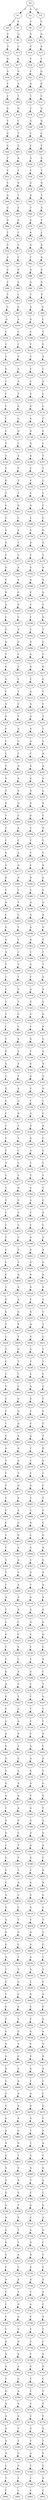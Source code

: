 strict digraph  {
	S0 -> S1 [ label = C ];
	S0 -> S2 [ label = A ];
	S0 -> S3 [ label = G ];
	S1 -> S4 [ label = C ];
	S1 -> S5 [ label = T ];
	S2 -> S6 [ label = T ];
	S3 -> S7 [ label = T ];
	S4 -> S8 [ label = C ];
	S5 -> S9 [ label = G ];
	S6 -> S10 [ label = G ];
	S7 -> S11 [ label = A ];
	S8 -> S12 [ label = G ];
	S9 -> S13 [ label = C ];
	S10 -> S14 [ label = C ];
	S11 -> S15 [ label = A ];
	S12 -> S16 [ label = G ];
	S13 -> S17 [ label = G ];
	S14 -> S18 [ label = T ];
	S15 -> S19 [ label = T ];
	S16 -> S20 [ label = G ];
	S17 -> S21 [ label = G ];
	S18 -> S22 [ label = C ];
	S19 -> S23 [ label = G ];
	S20 -> S24 [ label = T ];
	S21 -> S25 [ label = A ];
	S22 -> S26 [ label = A ];
	S23 -> S27 [ label = G ];
	S24 -> S28 [ label = C ];
	S25 -> S29 [ label = T ];
	S26 -> S30 [ label = T ];
	S27 -> S31 [ label = C ];
	S28 -> S32 [ label = G ];
	S29 -> S33 [ label = G ];
	S30 -> S34 [ label = T ];
	S31 -> S35 [ label = A ];
	S32 -> S36 [ label = C ];
	S33 -> S37 [ label = C ];
	S34 -> S38 [ label = G ];
	S35 -> S39 [ label = G ];
	S36 -> S40 [ label = G ];
	S37 -> S41 [ label = T ];
	S38 -> S42 [ label = C ];
	S39 -> S43 [ label = C ];
	S40 -> S44 [ label = G ];
	S41 -> S45 [ label = G ];
	S42 -> S46 [ label = C ];
	S43 -> S47 [ label = T ];
	S44 -> S48 [ label = C ];
	S45 -> S49 [ label = A ];
	S46 -> S50 [ label = A ];
	S47 -> S51 [ label = C ];
	S48 -> S52 [ label = C ];
	S49 -> S53 [ label = T ];
	S50 -> S54 [ label = T ];
	S51 -> S55 [ label = T ];
	S52 -> S56 [ label = C ];
	S53 -> S57 [ label = G ];
	S54 -> S58 [ label = G ];
	S55 -> S59 [ label = G ];
	S56 -> S60 [ label = A ];
	S57 -> S61 [ label = T ];
	S58 -> S62 [ label = A ];
	S59 -> S63 [ label = T ];
	S60 -> S64 [ label = G ];
	S61 -> S65 [ label = T ];
	S62 -> S66 [ label = T ];
	S63 -> S67 [ label = A ];
	S64 -> S68 [ label = G ];
	S65 -> S69 [ label = G ];
	S66 -> S70 [ label = G ];
	S67 -> S71 [ label = T ];
	S68 -> S72 [ label = T ];
	S69 -> S73 [ label = C ];
	S70 -> S74 [ label = A ];
	S71 -> S75 [ label = C ];
	S72 -> S76 [ label = C ];
	S73 -> S77 [ label = C ];
	S74 -> S78 [ label = G ];
	S75 -> S79 [ label = A ];
	S76 -> S80 [ label = T ];
	S77 -> S81 [ label = T ];
	S78 -> S82 [ label = T ];
	S79 -> S83 [ label = G ];
	S80 -> S84 [ label = C ];
	S81 -> S85 [ label = G ];
	S82 -> S86 [ label = A ];
	S83 -> S87 [ label = G ];
	S84 -> S88 [ label = C ];
	S85 -> S89 [ label = A ];
	S86 -> S90 [ label = A ];
	S87 -> S91 [ label = G ];
	S88 -> S92 [ label = T ];
	S89 -> S93 [ label = C ];
	S90 -> S94 [ label = T ];
	S91 -> S95 [ label = C ];
	S92 -> S96 [ label = G ];
	S93 -> S97 [ label = A ];
	S94 -> S98 [ label = A ];
	S95 -> S99 [ label = A ];
	S96 -> S100 [ label = G ];
	S97 -> S101 [ label = A ];
	S98 -> S102 [ label = G ];
	S99 -> S103 [ label = C ];
	S100 -> S104 [ label = C ];
	S101 -> S105 [ label = C ];
	S102 -> S106 [ label = C ];
	S103 -> S107 [ label = C ];
	S104 -> S108 [ label = C ];
	S105 -> S109 [ label = C ];
	S106 -> S110 [ label = T ];
	S107 -> S111 [ label = G ];
	S108 -> S112 [ label = T ];
	S109 -> S113 [ label = T ];
	S110 -> S114 [ label = T ];
	S111 -> S115 [ label = A ];
	S112 -> S116 [ label = G ];
	S113 -> S117 [ label = G ];
	S114 -> S118 [ label = C ];
	S115 -> S119 [ label = C ];
	S116 -> S120 [ label = C ];
	S117 -> S121 [ label = A ];
	S118 -> S122 [ label = C ];
	S119 -> S123 [ label = G ];
	S120 -> S124 [ label = C ];
	S121 -> S125 [ label = T ];
	S122 -> S126 [ label = A ];
	S123 -> S127 [ label = C ];
	S124 -> S128 [ label = C ];
	S125 -> S129 [ label = G ];
	S126 -> S130 [ label = G ];
	S127 -> S131 [ label = C ];
	S128 -> S132 [ label = C ];
	S129 -> S133 [ label = G ];
	S130 -> S134 [ label = A ];
	S131 -> S135 [ label = T ];
	S132 -> S136 [ label = C ];
	S133 -> S137 [ label = G ];
	S134 -> S138 [ label = A ];
	S135 -> S139 [ label = C ];
	S136 -> S140 [ label = T ];
	S137 -> S141 [ label = C ];
	S138 -> S142 [ label = A ];
	S139 -> S143 [ label = C ];
	S140 -> S144 [ label = T ];
	S141 -> S145 [ label = T ];
	S142 -> S146 [ label = A ];
	S143 -> S147 [ label = T ];
	S144 -> S148 [ label = C ];
	S145 -> S149 [ label = T ];
	S146 -> S150 [ label = C ];
	S147 -> S151 [ label = C ];
	S148 -> S152 [ label = G ];
	S149 -> S153 [ label = T ];
	S150 -> S154 [ label = C ];
	S151 -> S155 [ label = C ];
	S152 -> S156 [ label = T ];
	S153 -> S157 [ label = T ];
	S154 -> S158 [ label = C ];
	S155 -> S159 [ label = C ];
	S156 -> S160 [ label = G ];
	S157 -> S161 [ label = G ];
	S158 -> S162 [ label = A ];
	S159 -> S163 [ label = C ];
	S160 -> S164 [ label = G ];
	S161 -> S165 [ label = C ];
	S162 -> S166 [ label = C ];
	S163 -> S167 [ label = G ];
	S164 -> S168 [ label = G ];
	S165 -> S169 [ label = A ];
	S166 -> S170 [ label = G ];
	S167 -> S171 [ label = G ];
	S168 -> S172 [ label = G ];
	S169 -> S173 [ label = T ];
	S170 -> S174 [ label = A ];
	S171 -> S175 [ label = A ];
	S172 -> S176 [ label = C ];
	S173 -> S177 [ label = C ];
	S174 -> S178 [ label = T ];
	S175 -> S179 [ label = T ];
	S176 -> S180 [ label = G ];
	S177 -> S181 [ label = A ];
	S178 -> S182 [ label = G ];
	S179 -> S183 [ label = A ];
	S180 -> S184 [ label = C ];
	S181 -> S185 [ label = T ];
	S182 -> S186 [ label = A ];
	S183 -> S187 [ label = A ];
	S184 -> S188 [ label = G ];
	S185 -> S189 [ label = G ];
	S186 -> S190 [ label = C ];
	S187 -> S191 [ label = A ];
	S188 -> S192 [ label = A ];
	S189 -> S193 [ label = G ];
	S190 -> S194 [ label = T ];
	S191 -> S195 [ label = T ];
	S192 -> S196 [ label = C ];
	S193 -> S197 [ label = C ];
	S194 -> S198 [ label = C ];
	S195 -> S199 [ label = A ];
	S196 -> S200 [ label = G ];
	S197 -> S201 [ label = T ];
	S198 -> S202 [ label = T ];
	S199 -> S203 [ label = T ];
	S200 -> S204 [ label = G ];
	S201 -> S205 [ label = G ];
	S202 -> S206 [ label = G ];
	S203 -> S207 [ label = C ];
	S204 -> S208 [ label = T ];
	S205 -> S209 [ label = C ];
	S206 -> S210 [ label = A ];
	S207 -> S211 [ label = T ];
	S208 -> S212 [ label = G ];
	S209 -> S213 [ label = T ];
	S210 -> S214 [ label = A ];
	S211 -> S215 [ label = G ];
	S212 -> S216 [ label = G ];
	S213 -> S217 [ label = C ];
	S214 -> S218 [ label = C ];
	S215 -> S219 [ label = G ];
	S216 -> S220 [ label = C ];
	S217 -> S221 [ label = T ];
	S218 -> S222 [ label = G ];
	S219 -> S223 [ label = C ];
	S220 -> S224 [ label = G ];
	S221 -> S225 [ label = C ];
	S222 -> S226 [ label = A ];
	S223 -> S227 [ label = C ];
	S224 -> S228 [ label = G ];
	S225 -> S229 [ label = T ];
	S226 -> S230 [ label = G ];
	S227 -> S231 [ label = T ];
	S228 -> S232 [ label = C ];
	S229 -> S233 [ label = A ];
	S230 -> S234 [ label = A ];
	S231 -> S235 [ label = T ];
	S232 -> S236 [ label = C ];
	S233 -> S237 [ label = C ];
	S234 -> S238 [ label = A ];
	S235 -> S239 [ label = G ];
	S236 -> S240 [ label = C ];
	S237 -> S241 [ label = C ];
	S238 -> S242 [ label = T ];
	S239 -> S243 [ label = A ];
	S240 -> S244 [ label = T ];
	S241 -> S245 [ label = A ];
	S242 -> S246 [ label = G ];
	S243 -> S247 [ label = A ];
	S244 -> S248 [ label = G ];
	S245 -> S249 [ label = A ];
	S246 -> S250 [ label = G ];
	S247 -> S251 [ label = A ];
	S248 -> S252 [ label = T ];
	S249 -> S253 [ label = A ];
	S250 -> S254 [ label = A ];
	S251 -> S255 [ label = G ];
	S252 -> S256 [ label = G ];
	S253 -> S257 [ label = G ];
	S254 -> S258 [ label = A ];
	S255 -> S259 [ label = A ];
	S256 -> S260 [ label = T ];
	S257 -> S261 [ label = C ];
	S258 -> S262 [ label = G ];
	S259 -> S263 [ label = C ];
	S260 -> S264 [ label = C ];
	S261 -> S265 [ label = A ];
	S262 -> S266 [ label = T ];
	S263 -> S267 [ label = G ];
	S264 -> S268 [ label = C ];
	S265 -> S269 [ label = C ];
	S266 -> S270 [ label = T ];
	S267 -> S271 [ label = T ];
	S268 -> S272 [ label = G ];
	S269 -> S273 [ label = A ];
	S270 -> S274 [ label = C ];
	S271 -> S275 [ label = G ];
	S272 -> S276 [ label = A ];
	S273 -> S277 [ label = G ];
	S274 -> S278 [ label = C ];
	S275 -> S279 [ label = A ];
	S276 -> S280 [ label = G ];
	S277 -> S281 [ label = A ];
	S278 -> S282 [ label = A ];
	S279 -> S283 [ label = G ];
	S280 -> S284 [ label = C ];
	S281 -> S285 [ label = C ];
	S282 -> S286 [ label = C ];
	S283 -> S287 [ label = G ];
	S284 -> S288 [ label = A ];
	S285 -> S289 [ label = T ];
	S286 -> S290 [ label = A ];
	S287 -> S291 [ label = G ];
	S288 -> S292 [ label = C ];
	S289 -> S293 [ label = C ];
	S290 -> S294 [ label = G ];
	S291 -> S295 [ label = A ];
	S292 -> S296 [ label = G ];
	S293 -> S297 [ label = T ];
	S294 -> S298 [ label = G ];
	S295 -> S299 [ label = G ];
	S296 -> S300 [ label = G ];
	S297 -> S301 [ label = T ];
	S298 -> S302 [ label = A ];
	S299 -> S303 [ label = G ];
	S300 -> S304 [ label = A ];
	S301 -> S305 [ label = C ];
	S302 -> S306 [ label = C ];
	S303 -> S307 [ label = T ];
	S304 -> S308 [ label = T ];
	S305 -> S309 [ label = T ];
	S306 -> S310 [ label = G ];
	S307 -> S311 [ label = T ];
	S308 -> S312 [ label = C ];
	S309 -> S313 [ label = T ];
	S310 -> S314 [ label = C ];
	S311 -> S315 [ label = A ];
	S312 -> S316 [ label = C ];
	S313 -> S317 [ label = C ];
	S314 -> S318 [ label = A ];
	S315 -> S319 [ label = A ];
	S316 -> S320 [ label = T ];
	S317 -> S321 [ label = T ];
	S318 -> S322 [ label = G ];
	S319 -> S323 [ label = G ];
	S320 -> S324 [ label = T ];
	S321 -> S325 [ label = C ];
	S322 -> S326 [ label = C ];
	S323 -> S327 [ label = G ];
	S324 -> S328 [ label = C ];
	S325 -> S329 [ label = C ];
	S326 -> S330 [ label = T ];
	S327 -> S331 [ label = A ];
	S328 -> S332 [ label = T ];
	S329 -> S333 [ label = A ];
	S330 -> S334 [ label = G ];
	S331 -> S335 [ label = G ];
	S332 -> S336 [ label = G ];
	S333 -> S337 [ label = A ];
	S334 -> S338 [ label = T ];
	S335 -> S339 [ label = G ];
	S336 -> S340 [ label = G ];
	S337 -> S341 [ label = A ];
	S338 -> S342 [ label = G ];
	S339 -> S343 [ label = A ];
	S340 -> S344 [ label = C ];
	S341 -> S345 [ label = T ];
	S342 -> S346 [ label = G ];
	S343 -> S347 [ label = G ];
	S344 -> S348 [ label = G ];
	S345 -> S349 [ label = A ];
	S346 -> S350 [ label = C ];
	S347 -> S351 [ label = A ];
	S348 -> S352 [ label = C ];
	S349 -> S353 [ label = G ];
	S350 -> S354 [ label = T ];
	S351 -> S355 [ label = C ];
	S352 -> S356 [ label = C ];
	S353 -> S357 [ label = A ];
	S354 -> S358 [ label = G ];
	S355 -> S359 [ label = G ];
	S356 -> S360 [ label = T ];
	S357 -> S361 [ label = T ];
	S358 -> S362 [ label = A ];
	S359 -> S363 [ label = A ];
	S360 -> S364 [ label = C ];
	S361 -> S365 [ label = T ];
	S362 -> S366 [ label = A ];
	S363 -> S367 [ label = C ];
	S364 -> S368 [ label = C ];
	S365 -> S369 [ label = C ];
	S366 -> S370 [ label = A ];
	S367 -> S371 [ label = G ];
	S368 -> S372 [ label = T ];
	S369 -> S373 [ label = C ];
	S370 -> S374 [ label = T ];
	S371 -> S375 [ label = C ];
	S372 -> S376 [ label = C ];
	S373 -> S377 [ label = T ];
	S374 -> S378 [ label = T ];
	S375 -> S379 [ label = T ];
	S376 -> S380 [ label = C ];
	S377 -> S381 [ label = G ];
	S378 -> S382 [ label = C ];
	S379 -> S383 [ label = G ];
	S380 -> S384 [ label = T ];
	S381 -> S385 [ label = G ];
	S382 -> S386 [ label = A ];
	S383 -> S387 [ label = G ];
	S384 -> S388 [ label = C ];
	S385 -> S389 [ label = C ];
	S386 -> S390 [ label = T ];
	S387 -> S391 [ label = A ];
	S388 -> S392 [ label = C ];
	S389 -> S393 [ label = C ];
	S390 -> S394 [ label = C ];
	S391 -> S395 [ label = C ];
	S392 -> S396 [ label = T ];
	S393 -> S397 [ label = C ];
	S394 -> S398 [ label = A ];
	S395 -> S399 [ label = G ];
	S396 -> S400 [ label = C ];
	S397 -> S401 [ label = T ];
	S398 -> S402 [ label = G ];
	S399 -> S403 [ label = A ];
	S400 -> S404 [ label = C ];
	S401 -> S405 [ label = T ];
	S402 -> S406 [ label = G ];
	S403 -> S407 [ label = G ];
	S404 -> S408 [ label = C ];
	S405 -> S409 [ label = A ];
	S406 -> S410 [ label = A ];
	S407 -> S411 [ label = A ];
	S408 -> S412 [ label = T ];
	S409 -> S413 [ label = A ];
	S410 -> S414 [ label = A ];
	S411 -> S415 [ label = A ];
	S412 -> S416 [ label = G ];
	S413 -> S417 [ label = A ];
	S414 -> S418 [ label = C ];
	S415 -> S419 [ label = G ];
	S416 -> S420 [ label = C ];
	S417 -> S421 [ label = G ];
	S418 -> S422 [ label = G ];
	S419 -> S423 [ label = C ];
	S420 -> S424 [ label = T ];
	S421 -> S425 [ label = A ];
	S422 -> S426 [ label = A ];
	S423 -> S427 [ label = T ];
	S424 -> S428 [ label = T ];
	S425 -> S429 [ label = T ];
	S426 -> S430 [ label = G ];
	S427 -> S431 [ label = C ];
	S428 -> S432 [ label = T ];
	S429 -> S433 [ label = G ];
	S430 -> S434 [ label = A ];
	S431 -> S435 [ label = T ];
	S432 -> S436 [ label = C ];
	S433 -> S437 [ label = T ];
	S434 -> S438 [ label = T ];
	S435 -> S439 [ label = T ];
	S436 -> S440 [ label = T ];
	S437 -> S441 [ label = C ];
	S438 -> S442 [ label = C ];
	S439 -> S443 [ label = C ];
	S440 -> S444 [ label = T ];
	S441 -> S445 [ label = C ];
	S442 -> S446 [ label = A ];
	S443 -> S447 [ label = C ];
	S444 -> S448 [ label = C ];
	S445 -> S449 [ label = G ];
	S446 -> S450 [ label = A ];
	S447 -> S451 [ label = T ];
	S448 -> S452 [ label = C ];
	S449 -> S453 [ label = G ];
	S450 -> S454 [ label = C ];
	S451 -> S455 [ label = G ];
	S452 -> S456 [ label = C ];
	S453 -> S457 [ label = G ];
	S454 -> S458 [ label = C ];
	S455 -> S459 [ label = C ];
	S456 -> S460 [ label = C ];
	S457 -> S461 [ label = A ];
	S458 -> S462 [ label = G ];
	S459 -> S463 [ label = T ];
	S460 -> S464 [ label = A ];
	S461 -> S465 [ label = A ];
	S462 -> S466 [ label = T ];
	S463 -> S467 [ label = G ];
	S464 -> S468 [ label = T ];
	S465 -> S469 [ label = G ];
	S466 -> S470 [ label = C ];
	S467 -> S471 [ label = G ];
	S468 -> S472 [ label = C ];
	S469 -> S473 [ label = T ];
	S470 -> S474 [ label = C ];
	S471 -> S475 [ label = C ];
	S472 -> S476 [ label = C ];
	S473 -> S477 [ label = G ];
	S474 -> S478 [ label = A ];
	S475 -> S479 [ label = C ];
	S476 -> S480 [ label = T ];
	S477 -> S481 [ label = A ];
	S478 -> S482 [ label = C ];
	S479 -> S483 [ label = T ];
	S480 -> S484 [ label = C ];
	S481 -> S485 [ label = A ];
	S482 -> S486 [ label = C ];
	S483 -> S487 [ label = G ];
	S484 -> S488 [ label = C ];
	S485 -> S489 [ label = G ];
	S486 -> S490 [ label = G ];
	S487 -> S491 [ label = C ];
	S488 -> S492 [ label = T ];
	S489 -> S493 [ label = G ];
	S490 -> S494 [ label = C ];
	S491 -> S495 [ label = G ];
	S492 -> S496 [ label = C ];
	S493 -> S497 [ label = A ];
	S494 -> S498 [ label = C ];
	S495 -> S499 [ label = A ];
	S496 -> S500 [ label = T ];
	S497 -> S501 [ label = A ];
	S498 -> S502 [ label = C ];
	S499 -> S503 [ label = G ];
	S500 -> S504 [ label = T ];
	S501 -> S505 [ label = G ];
	S502 -> S506 [ label = A ];
	S503 -> S507 [ label = A ];
	S504 -> S508 [ label = C ];
	S505 -> S509 [ label = A ];
	S506 -> S510 [ label = T ];
	S507 -> S511 [ label = A ];
	S508 -> S512 [ label = A ];
	S509 -> S513 [ label = A ];
	S510 -> S514 [ label = G ];
	S511 -> S515 [ label = A ];
	S512 -> S516 [ label = T ];
	S513 -> S517 [ label = A ];
	S514 -> S518 [ label = A ];
	S515 -> S519 [ label = G ];
	S516 -> S520 [ label = C ];
	S517 -> S521 [ label = C ];
	S518 -> S522 [ label = A ];
	S519 -> S523 [ label = G ];
	S520 -> S524 [ label = G ];
	S521 -> S525 [ label = C ];
	S522 -> S526 [ label = C ];
	S523 -> S527 [ label = G ];
	S524 -> S528 [ label = C ];
	S525 -> S529 [ label = A ];
	S526 -> S530 [ label = C ];
	S527 -> S531 [ label = G ];
	S528 -> S532 [ label = C ];
	S529 -> S533 [ label = C ];
	S530 -> S534 [ label = T ];
	S531 -> S535 [ label = A ];
	S532 -> S536 [ label = G ];
	S533 -> S537 [ label = A ];
	S534 -> S538 [ label = G ];
	S535 -> S539 [ label = C ];
	S536 -> S540 [ label = A ];
	S537 -> S541 [ label = C ];
	S538 -> S542 [ label = C ];
	S539 -> S543 [ label = T ];
	S540 -> S544 [ label = G ];
	S541 -> S545 [ label = T ];
	S542 -> S546 [ label = T ];
	S543 -> S547 [ label = A ];
	S544 -> S548 [ label = C ];
	S545 -> S549 [ label = G ];
	S546 -> S550 [ label = T ];
	S547 -> S551 [ label = C ];
	S548 -> S552 [ label = G ];
	S549 -> S553 [ label = G ];
	S550 -> S554 [ label = C ];
	S551 -> S555 [ label = T ];
	S552 -> S556 [ label = A ];
	S553 -> S557 [ label = A ];
	S554 -> S558 [ label = C ];
	S555 -> S559 [ label = A ];
	S556 -> S560 [ label = G ];
	S557 -> S561 [ label = T ];
	S558 -> S562 [ label = A ];
	S559 -> S563 [ label = C ];
	S560 -> S564 [ label = G ];
	S561 -> S565 [ label = G ];
	S562 -> S566 [ label = A ];
	S563 -> S567 [ label = A ];
	S564 -> S568 [ label = T ];
	S565 -> S569 [ label = A ];
	S566 -> S570 [ label = G ];
	S567 -> S571 [ label = T ];
	S568 -> S572 [ label = G ];
	S569 -> S573 [ label = A ];
	S570 -> S574 [ label = A ];
	S571 -> S575 [ label = G ];
	S572 -> S576 [ label = A ];
	S573 -> S577 [ label = A ];
	S574 -> S578 [ label = T ];
	S575 -> S579 [ label = G ];
	S576 -> S580 [ label = T ];
	S577 -> S581 [ label = A ];
	S578 -> S582 [ label = G ];
	S579 -> S583 [ label = T ];
	S580 -> S584 [ label = G ];
	S581 -> S585 [ label = A ];
	S582 -> S586 [ label = G ];
	S583 -> S587 [ label = G ];
	S584 -> S588 [ label = G ];
	S585 -> S589 [ label = C ];
	S586 -> S590 [ label = A ];
	S587 -> S591 [ label = A ];
	S588 -> S592 [ label = C ];
	S589 -> S593 [ label = T ];
	S590 -> S594 [ label = A ];
	S591 -> S595 [ label = A ];
	S592 -> S596 [ label = G ];
	S593 -> S597 [ label = T ];
	S594 -> S598 [ label = G ];
	S595 -> S599 [ label = G ];
	S596 -> S600 [ label = C ];
	S597 -> S601 [ label = T ];
	S598 -> S602 [ label = C ];
	S599 -> S603 [ label = A ];
	S600 -> S604 [ label = T ];
	S601 -> S605 [ label = A ];
	S602 -> S606 [ label = A ];
	S603 -> S607 [ label = A ];
	S604 -> S608 [ label = A ];
	S605 -> S609 [ label = C ];
	S606 -> S610 [ label = G ];
	S607 -> S611 [ label = G ];
	S608 -> S612 [ label = A ];
	S609 -> S613 [ label = C ];
	S610 -> S614 [ label = G ];
	S611 -> S615 [ label = C ];
	S612 -> S616 [ label = A ];
	S613 -> S617 [ label = T ];
	S614 -> S618 [ label = T ];
	S615 -> S619 [ label = T ];
	S616 -> S620 [ label = G ];
	S617 -> S621 [ label = G ];
	S618 -> S622 [ label = G ];
	S619 -> S623 [ label = G ];
	S620 -> S624 [ label = G ];
	S621 -> S625 [ label = C ];
	S622 -> S626 [ label = A ];
	S623 -> S627 [ label = C ];
	S624 -> S628 [ label = A ];
	S625 -> S629 [ label = T ];
	S626 -> S630 [ label = A ];
	S627 -> S631 [ label = T ];
	S628 -> S632 [ label = T ];
	S629 -> S633 [ label = T ];
	S630 -> S634 [ label = G ];
	S631 -> S635 [ label = G ];
	S632 -> S636 [ label = G ];
	S633 -> S637 [ label = G ];
	S634 -> S638 [ label = C ];
	S635 -> S639 [ label = G ];
	S636 -> S640 [ label = T ];
	S637 -> S641 [ label = C ];
	S638 -> S642 [ label = G ];
	S639 -> S643 [ label = A ];
	S640 -> S644 [ label = G ];
	S641 -> S645 [ label = A ];
	S642 -> S646 [ label = C ];
	S643 -> S647 [ label = G ];
	S644 -> S648 [ label = C ];
	S645 -> S649 [ label = T ];
	S646 -> S650 [ label = T ];
	S647 -> S651 [ label = G ];
	S648 -> S652 [ label = G ];
	S649 -> S653 [ label = C ];
	S650 -> S654 [ label = G ];
	S651 -> S655 [ label = A ];
	S652 -> S656 [ label = G ];
	S653 -> S657 [ label = T ];
	S654 -> S658 [ label = C ];
	S655 -> S659 [ label = G ];
	S656 -> S660 [ label = G ];
	S657 -> S661 [ label = G ];
	S658 -> S662 [ label = T ];
	S659 -> S663 [ label = A ];
	S660 -> S664 [ label = A ];
	S661 -> S665 [ label = A ];
	S662 -> S666 [ label = A ];
	S663 -> S667 [ label = A ];
	S664 -> S668 [ label = G ];
	S665 -> S669 [ label = A ];
	S666 -> S670 [ label = C ];
	S667 -> S671 [ label = C ];
	S668 -> S672 [ label = G ];
	S669 -> S673 [ label = A ];
	S670 -> S674 [ label = A ];
	S671 -> S675 [ label = C ];
	S672 -> S676 [ label = T ];
	S673 -> S677 [ label = A ];
	S674 -> S678 [ label = G ];
	S675 -> S679 [ label = G ];
	S676 -> S680 [ label = G ];
	S677 -> S681 [ label = A ];
	S678 -> S682 [ label = A ];
	S679 -> S683 [ label = C ];
	S680 -> S684 [ label = A ];
	S681 -> S685 [ label = G ];
	S682 -> S686 [ label = T ];
	S683 -> S687 [ label = A ];
	S684 -> S688 [ label = A ];
	S685 -> S689 [ label = G ];
	S686 -> S690 [ label = T ];
	S687 -> S691 [ label = A ];
	S688 -> S692 [ label = G ];
	S689 -> S693 [ label = T ];
	S690 -> S694 [ label = C ];
	S691 -> S695 [ label = C ];
	S692 -> S696 [ label = G ];
	S693 -> S697 [ label = G ];
	S694 -> S698 [ label = A ];
	S695 -> S699 [ label = G ];
	S696 -> S700 [ label = A ];
	S697 -> S701 [ label = A ];
	S698 -> S702 [ label = T ];
	S699 -> S703 [ label = G ];
	S700 -> S704 [ label = G ];
	S701 -> S705 [ label = C ];
	S702 -> S706 [ label = C ];
	S703 -> S707 [ label = C ];
	S704 -> S708 [ label = G ];
	S705 -> S709 [ label = T ];
	S706 -> S710 [ label = G ];
	S707 -> S711 [ label = G ];
	S708 -> S712 [ label = A ];
	S709 -> S713 [ label = A ];
	S710 -> S714 [ label = C ];
	S711 -> S715 [ label = A ];
	S712 -> S716 [ label = G ];
	S713 -> S717 [ label = T ];
	S714 -> S718 [ label = G ];
	S715 -> S719 [ label = G ];
	S716 -> S720 [ label = A ];
	S717 -> S721 [ label = T ];
	S718 -> S722 [ label = A ];
	S719 -> S723 [ label = C ];
	S720 -> S724 [ label = A ];
	S721 -> S725 [ label = A ];
	S722 -> S726 [ label = A ];
	S723 -> S727 [ label = T ];
	S724 -> S728 [ label = C ];
	S725 -> S729 [ label = C ];
	S726 -> S730 [ label = A ];
	S727 -> S731 [ label = C ];
	S728 -> S732 [ label = A ];
	S729 -> S733 [ label = A ];
	S730 -> S734 [ label = A ];
	S731 -> S735 [ label = A ];
	S732 -> S736 [ label = C ];
	S733 -> S737 [ label = T ];
	S734 -> S738 [ label = T ];
	S735 -> S739 [ label = A ];
	S736 -> S740 [ label = C ];
	S737 -> S741 [ label = G ];
	S738 -> S742 [ label = G ];
	S739 -> S743 [ label = C ];
	S740 -> S744 [ label = C ];
	S741 -> S745 [ label = G ];
	S742 -> S746 [ label = T ];
	S743 -> S747 [ label = A ];
	S744 -> S748 [ label = T ];
	S745 -> S749 [ label = T ];
	S746 -> S750 [ label = T ];
	S747 -> S751 [ label = T ];
	S748 -> S752 [ label = G ];
	S749 -> S753 [ label = G ];
	S750 -> S754 [ label = T ];
	S751 -> S755 [ label = C ];
	S752 -> S756 [ label = A ];
	S753 -> S757 [ label = A ];
	S754 -> S758 [ label = C ];
	S755 -> S759 [ label = A ];
	S756 -> S760 [ label = A ];
	S757 -> S761 [ label = A ];
	S758 -> S762 [ label = G ];
	S759 -> S763 [ label = A ];
	S760 -> S764 [ label = T ];
	S761 -> S765 [ label = G ];
	S762 -> S766 [ label = T ];
	S763 -> S767 [ label = C ];
	S764 -> S768 [ label = G ];
	S765 -> S769 [ label = A ];
	S766 -> S770 [ label = T ];
	S767 -> S771 [ label = T ];
	S768 -> S772 [ label = A ];
	S769 -> S773 [ label = A ];
	S770 -> S774 [ label = C ];
	S771 -> S775 [ label = G ];
	S772 -> S776 [ label = G ];
	S773 -> S777 [ label = G ];
	S774 -> S778 [ label = C ];
	S775 -> S779 [ label = C ];
	S776 -> S780 [ label = A ];
	S777 -> S781 [ label = C ];
	S778 -> S782 [ label = G ];
	S779 -> S783 [ label = G ];
	S780 -> S784 [ label = A ];
	S781 -> S785 [ label = T ];
	S782 -> S786 [ label = T ];
	S783 -> S787 [ label = T ];
	S784 -> S788 [ label = G ];
	S785 -> S789 [ label = C ];
	S786 -> S790 [ label = A ];
	S787 -> S791 [ label = G ];
	S788 -> S792 [ label = C ];
	S789 -> S793 [ label = C ];
	S790 -> S794 [ label = T ];
	S791 -> S795 [ label = G ];
	S792 -> S796 [ label = T ];
	S793 -> S797 [ label = T ];
	S794 -> S798 [ label = T ];
	S795 -> S799 [ label = A ];
	S796 -> S800 [ label = T ];
	S797 -> S801 [ label = C ];
	S798 -> S802 [ label = C ];
	S799 -> S803 [ label = C ];
}

